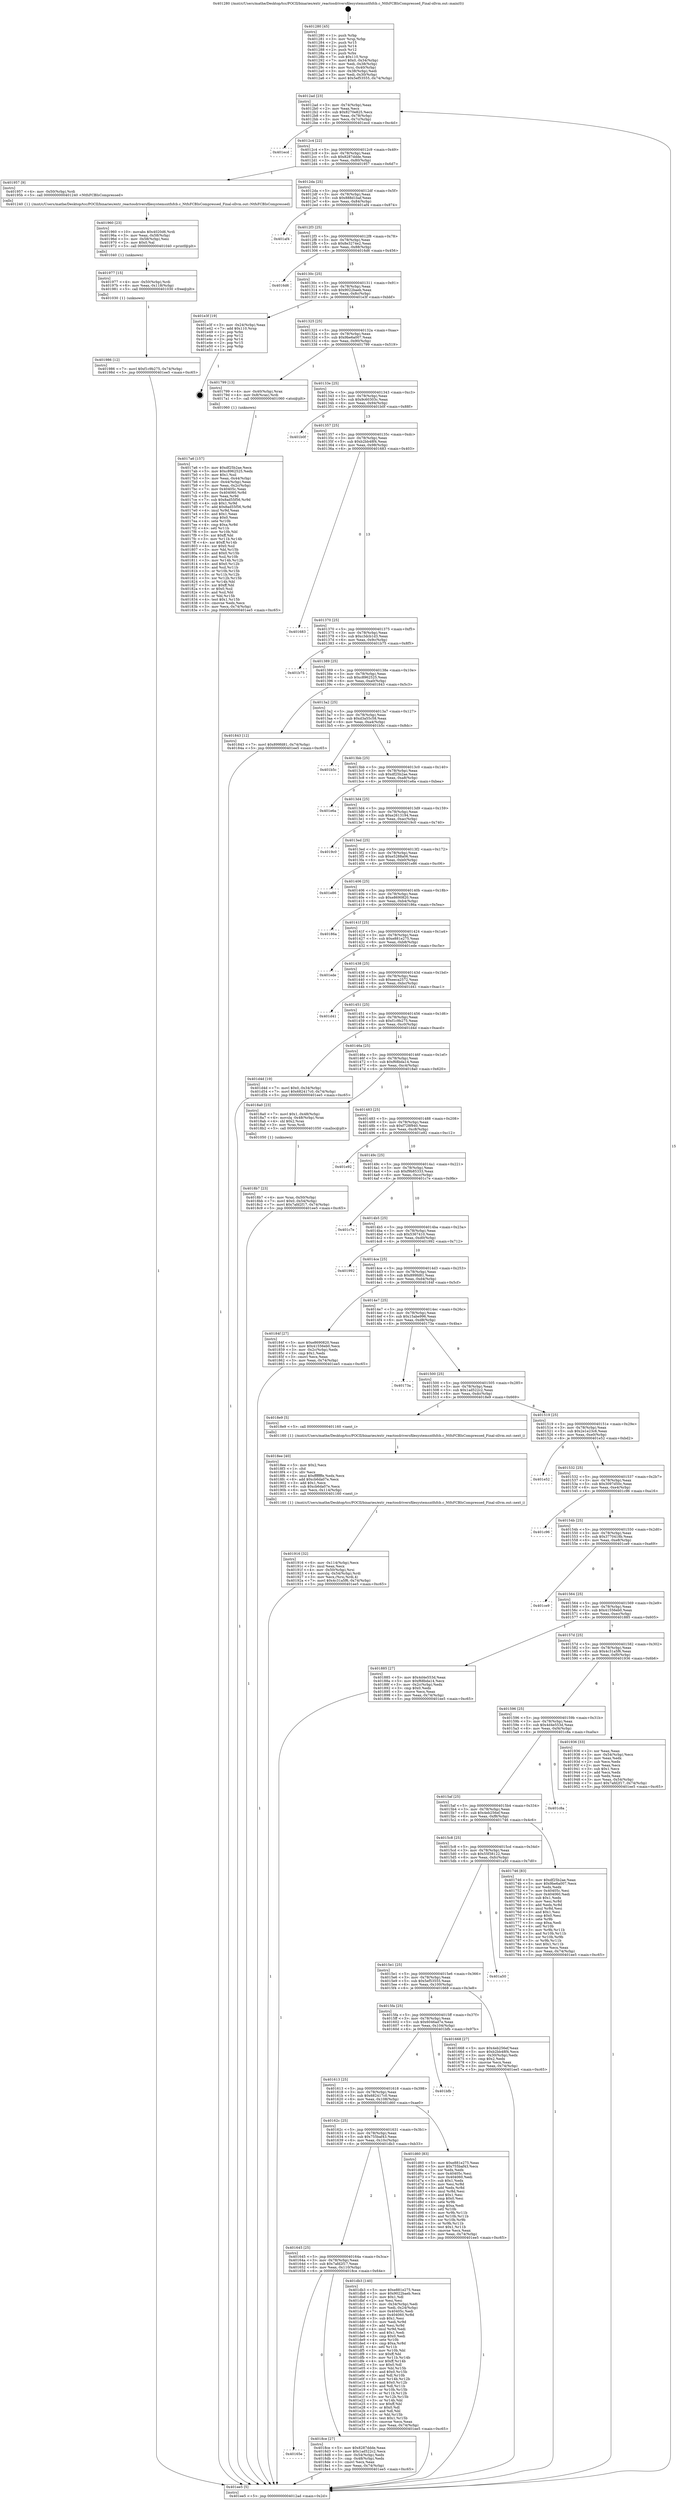 digraph "0x401280" {
  label = "0x401280 (/mnt/c/Users/mathe/Desktop/tcc/POCII/binaries/extr_reactosdriversfilesystemsntfsfcb.c_NtfsFCBIsCompressed_Final-ollvm.out::main(0))"
  labelloc = "t"
  node[shape=record]

  Entry [label="",width=0.3,height=0.3,shape=circle,fillcolor=black,style=filled]
  "0x4012ad" [label="{
     0x4012ad [23]\l
     | [instrs]\l
     &nbsp;&nbsp;0x4012ad \<+3\>: mov -0x74(%rbp),%eax\l
     &nbsp;&nbsp;0x4012b0 \<+2\>: mov %eax,%ecx\l
     &nbsp;&nbsp;0x4012b2 \<+6\>: sub $0x8270e825,%ecx\l
     &nbsp;&nbsp;0x4012b8 \<+3\>: mov %eax,-0x78(%rbp)\l
     &nbsp;&nbsp;0x4012bb \<+3\>: mov %ecx,-0x7c(%rbp)\l
     &nbsp;&nbsp;0x4012be \<+6\>: je 0000000000401ecd \<main+0xc4d\>\l
  }"]
  "0x401ecd" [label="{
     0x401ecd\l
  }", style=dashed]
  "0x4012c4" [label="{
     0x4012c4 [22]\l
     | [instrs]\l
     &nbsp;&nbsp;0x4012c4 \<+5\>: jmp 00000000004012c9 \<main+0x49\>\l
     &nbsp;&nbsp;0x4012c9 \<+3\>: mov -0x78(%rbp),%eax\l
     &nbsp;&nbsp;0x4012cc \<+5\>: sub $0x8287ddde,%eax\l
     &nbsp;&nbsp;0x4012d1 \<+3\>: mov %eax,-0x80(%rbp)\l
     &nbsp;&nbsp;0x4012d4 \<+6\>: je 0000000000401957 \<main+0x6d7\>\l
  }"]
  Exit [label="",width=0.3,height=0.3,shape=circle,fillcolor=black,style=filled,peripheries=2]
  "0x401957" [label="{
     0x401957 [9]\l
     | [instrs]\l
     &nbsp;&nbsp;0x401957 \<+4\>: mov -0x50(%rbp),%rdi\l
     &nbsp;&nbsp;0x40195b \<+5\>: call 0000000000401240 \<NtfsFCBIsCompressed\>\l
     | [calls]\l
     &nbsp;&nbsp;0x401240 \{1\} (/mnt/c/Users/mathe/Desktop/tcc/POCII/binaries/extr_reactosdriversfilesystemsntfsfcb.c_NtfsFCBIsCompressed_Final-ollvm.out::NtfsFCBIsCompressed)\l
  }"]
  "0x4012da" [label="{
     0x4012da [25]\l
     | [instrs]\l
     &nbsp;&nbsp;0x4012da \<+5\>: jmp 00000000004012df \<main+0x5f\>\l
     &nbsp;&nbsp;0x4012df \<+3\>: mov -0x78(%rbp),%eax\l
     &nbsp;&nbsp;0x4012e2 \<+5\>: sub $0x888d1baf,%eax\l
     &nbsp;&nbsp;0x4012e7 \<+6\>: mov %eax,-0x84(%rbp)\l
     &nbsp;&nbsp;0x4012ed \<+6\>: je 0000000000401af4 \<main+0x874\>\l
  }"]
  "0x401986" [label="{
     0x401986 [12]\l
     | [instrs]\l
     &nbsp;&nbsp;0x401986 \<+7\>: movl $0xf1c9b275,-0x74(%rbp)\l
     &nbsp;&nbsp;0x40198d \<+5\>: jmp 0000000000401ee5 \<main+0xc65\>\l
  }"]
  "0x401af4" [label="{
     0x401af4\l
  }", style=dashed]
  "0x4012f3" [label="{
     0x4012f3 [25]\l
     | [instrs]\l
     &nbsp;&nbsp;0x4012f3 \<+5\>: jmp 00000000004012f8 \<main+0x78\>\l
     &nbsp;&nbsp;0x4012f8 \<+3\>: mov -0x78(%rbp),%eax\l
     &nbsp;&nbsp;0x4012fb \<+5\>: sub $0x8e3274e2,%eax\l
     &nbsp;&nbsp;0x401300 \<+6\>: mov %eax,-0x88(%rbp)\l
     &nbsp;&nbsp;0x401306 \<+6\>: je 00000000004016d6 \<main+0x456\>\l
  }"]
  "0x401977" [label="{
     0x401977 [15]\l
     | [instrs]\l
     &nbsp;&nbsp;0x401977 \<+4\>: mov -0x50(%rbp),%rdi\l
     &nbsp;&nbsp;0x40197b \<+6\>: mov %eax,-0x118(%rbp)\l
     &nbsp;&nbsp;0x401981 \<+5\>: call 0000000000401030 \<free@plt\>\l
     | [calls]\l
     &nbsp;&nbsp;0x401030 \{1\} (unknown)\l
  }"]
  "0x4016d6" [label="{
     0x4016d6\l
  }", style=dashed]
  "0x40130c" [label="{
     0x40130c [25]\l
     | [instrs]\l
     &nbsp;&nbsp;0x40130c \<+5\>: jmp 0000000000401311 \<main+0x91\>\l
     &nbsp;&nbsp;0x401311 \<+3\>: mov -0x78(%rbp),%eax\l
     &nbsp;&nbsp;0x401314 \<+5\>: sub $0x9022baeb,%eax\l
     &nbsp;&nbsp;0x401319 \<+6\>: mov %eax,-0x8c(%rbp)\l
     &nbsp;&nbsp;0x40131f \<+6\>: je 0000000000401e3f \<main+0xbbf\>\l
  }"]
  "0x401960" [label="{
     0x401960 [23]\l
     | [instrs]\l
     &nbsp;&nbsp;0x401960 \<+10\>: movabs $0x4020d6,%rdi\l
     &nbsp;&nbsp;0x40196a \<+3\>: mov %eax,-0x58(%rbp)\l
     &nbsp;&nbsp;0x40196d \<+3\>: mov -0x58(%rbp),%esi\l
     &nbsp;&nbsp;0x401970 \<+2\>: mov $0x0,%al\l
     &nbsp;&nbsp;0x401972 \<+5\>: call 0000000000401040 \<printf@plt\>\l
     | [calls]\l
     &nbsp;&nbsp;0x401040 \{1\} (unknown)\l
  }"]
  "0x401e3f" [label="{
     0x401e3f [19]\l
     | [instrs]\l
     &nbsp;&nbsp;0x401e3f \<+3\>: mov -0x24(%rbp),%eax\l
     &nbsp;&nbsp;0x401e42 \<+7\>: add $0x110,%rsp\l
     &nbsp;&nbsp;0x401e49 \<+1\>: pop %rbx\l
     &nbsp;&nbsp;0x401e4a \<+2\>: pop %r12\l
     &nbsp;&nbsp;0x401e4c \<+2\>: pop %r14\l
     &nbsp;&nbsp;0x401e4e \<+2\>: pop %r15\l
     &nbsp;&nbsp;0x401e50 \<+1\>: pop %rbp\l
     &nbsp;&nbsp;0x401e51 \<+1\>: ret\l
  }"]
  "0x401325" [label="{
     0x401325 [25]\l
     | [instrs]\l
     &nbsp;&nbsp;0x401325 \<+5\>: jmp 000000000040132a \<main+0xaa\>\l
     &nbsp;&nbsp;0x40132a \<+3\>: mov -0x78(%rbp),%eax\l
     &nbsp;&nbsp;0x40132d \<+5\>: sub $0x9be6a007,%eax\l
     &nbsp;&nbsp;0x401332 \<+6\>: mov %eax,-0x90(%rbp)\l
     &nbsp;&nbsp;0x401338 \<+6\>: je 0000000000401799 \<main+0x519\>\l
  }"]
  "0x401916" [label="{
     0x401916 [32]\l
     | [instrs]\l
     &nbsp;&nbsp;0x401916 \<+6\>: mov -0x114(%rbp),%ecx\l
     &nbsp;&nbsp;0x40191c \<+3\>: imul %eax,%ecx\l
     &nbsp;&nbsp;0x40191f \<+4\>: mov -0x50(%rbp),%rsi\l
     &nbsp;&nbsp;0x401923 \<+4\>: movslq -0x54(%rbp),%rdi\l
     &nbsp;&nbsp;0x401927 \<+3\>: mov %ecx,(%rsi,%rdi,4)\l
     &nbsp;&nbsp;0x40192a \<+7\>: movl $0x4c31a5f6,-0x74(%rbp)\l
     &nbsp;&nbsp;0x401931 \<+5\>: jmp 0000000000401ee5 \<main+0xc65\>\l
  }"]
  "0x401799" [label="{
     0x401799 [13]\l
     | [instrs]\l
     &nbsp;&nbsp;0x401799 \<+4\>: mov -0x40(%rbp),%rax\l
     &nbsp;&nbsp;0x40179d \<+4\>: mov 0x8(%rax),%rdi\l
     &nbsp;&nbsp;0x4017a1 \<+5\>: call 0000000000401060 \<atoi@plt\>\l
     | [calls]\l
     &nbsp;&nbsp;0x401060 \{1\} (unknown)\l
  }"]
  "0x40133e" [label="{
     0x40133e [25]\l
     | [instrs]\l
     &nbsp;&nbsp;0x40133e \<+5\>: jmp 0000000000401343 \<main+0xc3\>\l
     &nbsp;&nbsp;0x401343 \<+3\>: mov -0x78(%rbp),%eax\l
     &nbsp;&nbsp;0x401346 \<+5\>: sub $0x9c60303c,%eax\l
     &nbsp;&nbsp;0x40134b \<+6\>: mov %eax,-0x94(%rbp)\l
     &nbsp;&nbsp;0x401351 \<+6\>: je 0000000000401b0f \<main+0x88f\>\l
  }"]
  "0x4018ee" [label="{
     0x4018ee [40]\l
     | [instrs]\l
     &nbsp;&nbsp;0x4018ee \<+5\>: mov $0x2,%ecx\l
     &nbsp;&nbsp;0x4018f3 \<+1\>: cltd\l
     &nbsp;&nbsp;0x4018f4 \<+2\>: idiv %ecx\l
     &nbsp;&nbsp;0x4018f6 \<+6\>: imul $0xfffffffe,%edx,%ecx\l
     &nbsp;&nbsp;0x4018fc \<+6\>: add $0xcb6da07e,%ecx\l
     &nbsp;&nbsp;0x401902 \<+3\>: add $0x1,%ecx\l
     &nbsp;&nbsp;0x401905 \<+6\>: sub $0xcb6da07e,%ecx\l
     &nbsp;&nbsp;0x40190b \<+6\>: mov %ecx,-0x114(%rbp)\l
     &nbsp;&nbsp;0x401911 \<+5\>: call 0000000000401160 \<next_i\>\l
     | [calls]\l
     &nbsp;&nbsp;0x401160 \{1\} (/mnt/c/Users/mathe/Desktop/tcc/POCII/binaries/extr_reactosdriversfilesystemsntfsfcb.c_NtfsFCBIsCompressed_Final-ollvm.out::next_i)\l
  }"]
  "0x401b0f" [label="{
     0x401b0f\l
  }", style=dashed]
  "0x401357" [label="{
     0x401357 [25]\l
     | [instrs]\l
     &nbsp;&nbsp;0x401357 \<+5\>: jmp 000000000040135c \<main+0xdc\>\l
     &nbsp;&nbsp;0x40135c \<+3\>: mov -0x78(%rbp),%eax\l
     &nbsp;&nbsp;0x40135f \<+5\>: sub $0xb2bb48f4,%eax\l
     &nbsp;&nbsp;0x401364 \<+6\>: mov %eax,-0x98(%rbp)\l
     &nbsp;&nbsp;0x40136a \<+6\>: je 0000000000401683 \<main+0x403\>\l
  }"]
  "0x40165e" [label="{
     0x40165e\l
  }", style=dashed]
  "0x401683" [label="{
     0x401683\l
  }", style=dashed]
  "0x401370" [label="{
     0x401370 [25]\l
     | [instrs]\l
     &nbsp;&nbsp;0x401370 \<+5\>: jmp 0000000000401375 \<main+0xf5\>\l
     &nbsp;&nbsp;0x401375 \<+3\>: mov -0x78(%rbp),%eax\l
     &nbsp;&nbsp;0x401378 \<+5\>: sub $0xc3dcb1d3,%eax\l
     &nbsp;&nbsp;0x40137d \<+6\>: mov %eax,-0x9c(%rbp)\l
     &nbsp;&nbsp;0x401383 \<+6\>: je 0000000000401b75 \<main+0x8f5\>\l
  }"]
  "0x4018ce" [label="{
     0x4018ce [27]\l
     | [instrs]\l
     &nbsp;&nbsp;0x4018ce \<+5\>: mov $0x8287ddde,%eax\l
     &nbsp;&nbsp;0x4018d3 \<+5\>: mov $0x1ad522c2,%ecx\l
     &nbsp;&nbsp;0x4018d8 \<+3\>: mov -0x54(%rbp),%edx\l
     &nbsp;&nbsp;0x4018db \<+3\>: cmp -0x48(%rbp),%edx\l
     &nbsp;&nbsp;0x4018de \<+3\>: cmovl %ecx,%eax\l
     &nbsp;&nbsp;0x4018e1 \<+3\>: mov %eax,-0x74(%rbp)\l
     &nbsp;&nbsp;0x4018e4 \<+5\>: jmp 0000000000401ee5 \<main+0xc65\>\l
  }"]
  "0x401b75" [label="{
     0x401b75\l
  }", style=dashed]
  "0x401389" [label="{
     0x401389 [25]\l
     | [instrs]\l
     &nbsp;&nbsp;0x401389 \<+5\>: jmp 000000000040138e \<main+0x10e\>\l
     &nbsp;&nbsp;0x40138e \<+3\>: mov -0x78(%rbp),%eax\l
     &nbsp;&nbsp;0x401391 \<+5\>: sub $0xc8962525,%eax\l
     &nbsp;&nbsp;0x401396 \<+6\>: mov %eax,-0xa0(%rbp)\l
     &nbsp;&nbsp;0x40139c \<+6\>: je 0000000000401843 \<main+0x5c3\>\l
  }"]
  "0x401645" [label="{
     0x401645 [25]\l
     | [instrs]\l
     &nbsp;&nbsp;0x401645 \<+5\>: jmp 000000000040164a \<main+0x3ca\>\l
     &nbsp;&nbsp;0x40164a \<+3\>: mov -0x78(%rbp),%eax\l
     &nbsp;&nbsp;0x40164d \<+5\>: sub $0x7afd2f17,%eax\l
     &nbsp;&nbsp;0x401652 \<+6\>: mov %eax,-0x110(%rbp)\l
     &nbsp;&nbsp;0x401658 \<+6\>: je 00000000004018ce \<main+0x64e\>\l
  }"]
  "0x401843" [label="{
     0x401843 [12]\l
     | [instrs]\l
     &nbsp;&nbsp;0x401843 \<+7\>: movl $0x899fd81,-0x74(%rbp)\l
     &nbsp;&nbsp;0x40184a \<+5\>: jmp 0000000000401ee5 \<main+0xc65\>\l
  }"]
  "0x4013a2" [label="{
     0x4013a2 [25]\l
     | [instrs]\l
     &nbsp;&nbsp;0x4013a2 \<+5\>: jmp 00000000004013a7 \<main+0x127\>\l
     &nbsp;&nbsp;0x4013a7 \<+3\>: mov -0x78(%rbp),%eax\l
     &nbsp;&nbsp;0x4013aa \<+5\>: sub $0xd3a55c58,%eax\l
     &nbsp;&nbsp;0x4013af \<+6\>: mov %eax,-0xa4(%rbp)\l
     &nbsp;&nbsp;0x4013b5 \<+6\>: je 0000000000401b5c \<main+0x8dc\>\l
  }"]
  "0x401db3" [label="{
     0x401db3 [140]\l
     | [instrs]\l
     &nbsp;&nbsp;0x401db3 \<+5\>: mov $0xe881e275,%eax\l
     &nbsp;&nbsp;0x401db8 \<+5\>: mov $0x9022baeb,%ecx\l
     &nbsp;&nbsp;0x401dbd \<+2\>: mov $0x1,%dl\l
     &nbsp;&nbsp;0x401dbf \<+2\>: xor %esi,%esi\l
     &nbsp;&nbsp;0x401dc1 \<+3\>: mov -0x34(%rbp),%edi\l
     &nbsp;&nbsp;0x401dc4 \<+3\>: mov %edi,-0x24(%rbp)\l
     &nbsp;&nbsp;0x401dc7 \<+7\>: mov 0x40405c,%edi\l
     &nbsp;&nbsp;0x401dce \<+8\>: mov 0x404060,%r8d\l
     &nbsp;&nbsp;0x401dd6 \<+3\>: sub $0x1,%esi\l
     &nbsp;&nbsp;0x401dd9 \<+3\>: mov %edi,%r9d\l
     &nbsp;&nbsp;0x401ddc \<+3\>: add %esi,%r9d\l
     &nbsp;&nbsp;0x401ddf \<+4\>: imul %r9d,%edi\l
     &nbsp;&nbsp;0x401de3 \<+3\>: and $0x1,%edi\l
     &nbsp;&nbsp;0x401de6 \<+3\>: cmp $0x0,%edi\l
     &nbsp;&nbsp;0x401de9 \<+4\>: sete %r10b\l
     &nbsp;&nbsp;0x401ded \<+4\>: cmp $0xa,%r8d\l
     &nbsp;&nbsp;0x401df1 \<+4\>: setl %r11b\l
     &nbsp;&nbsp;0x401df5 \<+3\>: mov %r10b,%bl\l
     &nbsp;&nbsp;0x401df8 \<+3\>: xor $0xff,%bl\l
     &nbsp;&nbsp;0x401dfb \<+3\>: mov %r11b,%r14b\l
     &nbsp;&nbsp;0x401dfe \<+4\>: xor $0xff,%r14b\l
     &nbsp;&nbsp;0x401e02 \<+3\>: xor $0x0,%dl\l
     &nbsp;&nbsp;0x401e05 \<+3\>: mov %bl,%r15b\l
     &nbsp;&nbsp;0x401e08 \<+4\>: and $0x0,%r15b\l
     &nbsp;&nbsp;0x401e0c \<+3\>: and %dl,%r10b\l
     &nbsp;&nbsp;0x401e0f \<+3\>: mov %r14b,%r12b\l
     &nbsp;&nbsp;0x401e12 \<+4\>: and $0x0,%r12b\l
     &nbsp;&nbsp;0x401e16 \<+3\>: and %dl,%r11b\l
     &nbsp;&nbsp;0x401e19 \<+3\>: or %r10b,%r15b\l
     &nbsp;&nbsp;0x401e1c \<+3\>: or %r11b,%r12b\l
     &nbsp;&nbsp;0x401e1f \<+3\>: xor %r12b,%r15b\l
     &nbsp;&nbsp;0x401e22 \<+3\>: or %r14b,%bl\l
     &nbsp;&nbsp;0x401e25 \<+3\>: xor $0xff,%bl\l
     &nbsp;&nbsp;0x401e28 \<+3\>: or $0x0,%dl\l
     &nbsp;&nbsp;0x401e2b \<+2\>: and %dl,%bl\l
     &nbsp;&nbsp;0x401e2d \<+3\>: or %bl,%r15b\l
     &nbsp;&nbsp;0x401e30 \<+4\>: test $0x1,%r15b\l
     &nbsp;&nbsp;0x401e34 \<+3\>: cmovne %ecx,%eax\l
     &nbsp;&nbsp;0x401e37 \<+3\>: mov %eax,-0x74(%rbp)\l
     &nbsp;&nbsp;0x401e3a \<+5\>: jmp 0000000000401ee5 \<main+0xc65\>\l
  }"]
  "0x401b5c" [label="{
     0x401b5c\l
  }", style=dashed]
  "0x4013bb" [label="{
     0x4013bb [25]\l
     | [instrs]\l
     &nbsp;&nbsp;0x4013bb \<+5\>: jmp 00000000004013c0 \<main+0x140\>\l
     &nbsp;&nbsp;0x4013c0 \<+3\>: mov -0x78(%rbp),%eax\l
     &nbsp;&nbsp;0x4013c3 \<+5\>: sub $0xdf25b2ae,%eax\l
     &nbsp;&nbsp;0x4013c8 \<+6\>: mov %eax,-0xa8(%rbp)\l
     &nbsp;&nbsp;0x4013ce \<+6\>: je 0000000000401e6a \<main+0xbea\>\l
  }"]
  "0x40162c" [label="{
     0x40162c [25]\l
     | [instrs]\l
     &nbsp;&nbsp;0x40162c \<+5\>: jmp 0000000000401631 \<main+0x3b1\>\l
     &nbsp;&nbsp;0x401631 \<+3\>: mov -0x78(%rbp),%eax\l
     &nbsp;&nbsp;0x401634 \<+5\>: sub $0x755baf43,%eax\l
     &nbsp;&nbsp;0x401639 \<+6\>: mov %eax,-0x10c(%rbp)\l
     &nbsp;&nbsp;0x40163f \<+6\>: je 0000000000401db3 \<main+0xb33\>\l
  }"]
  "0x401e6a" [label="{
     0x401e6a\l
  }", style=dashed]
  "0x4013d4" [label="{
     0x4013d4 [25]\l
     | [instrs]\l
     &nbsp;&nbsp;0x4013d4 \<+5\>: jmp 00000000004013d9 \<main+0x159\>\l
     &nbsp;&nbsp;0x4013d9 \<+3\>: mov -0x78(%rbp),%eax\l
     &nbsp;&nbsp;0x4013dc \<+5\>: sub $0xe2613194,%eax\l
     &nbsp;&nbsp;0x4013e1 \<+6\>: mov %eax,-0xac(%rbp)\l
     &nbsp;&nbsp;0x4013e7 \<+6\>: je 00000000004019c0 \<main+0x740\>\l
  }"]
  "0x401d60" [label="{
     0x401d60 [83]\l
     | [instrs]\l
     &nbsp;&nbsp;0x401d60 \<+5\>: mov $0xe881e275,%eax\l
     &nbsp;&nbsp;0x401d65 \<+5\>: mov $0x755baf43,%ecx\l
     &nbsp;&nbsp;0x401d6a \<+2\>: xor %edx,%edx\l
     &nbsp;&nbsp;0x401d6c \<+7\>: mov 0x40405c,%esi\l
     &nbsp;&nbsp;0x401d73 \<+7\>: mov 0x404060,%edi\l
     &nbsp;&nbsp;0x401d7a \<+3\>: sub $0x1,%edx\l
     &nbsp;&nbsp;0x401d7d \<+3\>: mov %esi,%r8d\l
     &nbsp;&nbsp;0x401d80 \<+3\>: add %edx,%r8d\l
     &nbsp;&nbsp;0x401d83 \<+4\>: imul %r8d,%esi\l
     &nbsp;&nbsp;0x401d87 \<+3\>: and $0x1,%esi\l
     &nbsp;&nbsp;0x401d8a \<+3\>: cmp $0x0,%esi\l
     &nbsp;&nbsp;0x401d8d \<+4\>: sete %r9b\l
     &nbsp;&nbsp;0x401d91 \<+3\>: cmp $0xa,%edi\l
     &nbsp;&nbsp;0x401d94 \<+4\>: setl %r10b\l
     &nbsp;&nbsp;0x401d98 \<+3\>: mov %r9b,%r11b\l
     &nbsp;&nbsp;0x401d9b \<+3\>: and %r10b,%r11b\l
     &nbsp;&nbsp;0x401d9e \<+3\>: xor %r10b,%r9b\l
     &nbsp;&nbsp;0x401da1 \<+3\>: or %r9b,%r11b\l
     &nbsp;&nbsp;0x401da4 \<+4\>: test $0x1,%r11b\l
     &nbsp;&nbsp;0x401da8 \<+3\>: cmovne %ecx,%eax\l
     &nbsp;&nbsp;0x401dab \<+3\>: mov %eax,-0x74(%rbp)\l
     &nbsp;&nbsp;0x401dae \<+5\>: jmp 0000000000401ee5 \<main+0xc65\>\l
  }"]
  "0x4019c0" [label="{
     0x4019c0\l
  }", style=dashed]
  "0x4013ed" [label="{
     0x4013ed [25]\l
     | [instrs]\l
     &nbsp;&nbsp;0x4013ed \<+5\>: jmp 00000000004013f2 \<main+0x172\>\l
     &nbsp;&nbsp;0x4013f2 \<+3\>: mov -0x78(%rbp),%eax\l
     &nbsp;&nbsp;0x4013f5 \<+5\>: sub $0xe5288a06,%eax\l
     &nbsp;&nbsp;0x4013fa \<+6\>: mov %eax,-0xb0(%rbp)\l
     &nbsp;&nbsp;0x401400 \<+6\>: je 0000000000401e86 \<main+0xc06\>\l
  }"]
  "0x401613" [label="{
     0x401613 [25]\l
     | [instrs]\l
     &nbsp;&nbsp;0x401613 \<+5\>: jmp 0000000000401618 \<main+0x398\>\l
     &nbsp;&nbsp;0x401618 \<+3\>: mov -0x78(%rbp),%eax\l
     &nbsp;&nbsp;0x40161b \<+5\>: sub $0x682417c0,%eax\l
     &nbsp;&nbsp;0x401620 \<+6\>: mov %eax,-0x108(%rbp)\l
     &nbsp;&nbsp;0x401626 \<+6\>: je 0000000000401d60 \<main+0xae0\>\l
  }"]
  "0x401e86" [label="{
     0x401e86\l
  }", style=dashed]
  "0x401406" [label="{
     0x401406 [25]\l
     | [instrs]\l
     &nbsp;&nbsp;0x401406 \<+5\>: jmp 000000000040140b \<main+0x18b\>\l
     &nbsp;&nbsp;0x40140b \<+3\>: mov -0x78(%rbp),%eax\l
     &nbsp;&nbsp;0x40140e \<+5\>: sub $0xe8690820,%eax\l
     &nbsp;&nbsp;0x401413 \<+6\>: mov %eax,-0xb4(%rbp)\l
     &nbsp;&nbsp;0x401419 \<+6\>: je 000000000040186a \<main+0x5ea\>\l
  }"]
  "0x401bfb" [label="{
     0x401bfb\l
  }", style=dashed]
  "0x40186a" [label="{
     0x40186a\l
  }", style=dashed]
  "0x40141f" [label="{
     0x40141f [25]\l
     | [instrs]\l
     &nbsp;&nbsp;0x40141f \<+5\>: jmp 0000000000401424 \<main+0x1a4\>\l
     &nbsp;&nbsp;0x401424 \<+3\>: mov -0x78(%rbp),%eax\l
     &nbsp;&nbsp;0x401427 \<+5\>: sub $0xe881e275,%eax\l
     &nbsp;&nbsp;0x40142c \<+6\>: mov %eax,-0xb8(%rbp)\l
     &nbsp;&nbsp;0x401432 \<+6\>: je 0000000000401ede \<main+0xc5e\>\l
  }"]
  "0x4018b7" [label="{
     0x4018b7 [23]\l
     | [instrs]\l
     &nbsp;&nbsp;0x4018b7 \<+4\>: mov %rax,-0x50(%rbp)\l
     &nbsp;&nbsp;0x4018bb \<+7\>: movl $0x0,-0x54(%rbp)\l
     &nbsp;&nbsp;0x4018c2 \<+7\>: movl $0x7afd2f17,-0x74(%rbp)\l
     &nbsp;&nbsp;0x4018c9 \<+5\>: jmp 0000000000401ee5 \<main+0xc65\>\l
  }"]
  "0x401ede" [label="{
     0x401ede\l
  }", style=dashed]
  "0x401438" [label="{
     0x401438 [25]\l
     | [instrs]\l
     &nbsp;&nbsp;0x401438 \<+5\>: jmp 000000000040143d \<main+0x1bd\>\l
     &nbsp;&nbsp;0x40143d \<+3\>: mov -0x78(%rbp),%eax\l
     &nbsp;&nbsp;0x401440 \<+5\>: sub $0xeeca2572,%eax\l
     &nbsp;&nbsp;0x401445 \<+6\>: mov %eax,-0xbc(%rbp)\l
     &nbsp;&nbsp;0x40144b \<+6\>: je 0000000000401d41 \<main+0xac1\>\l
  }"]
  "0x4017a6" [label="{
     0x4017a6 [157]\l
     | [instrs]\l
     &nbsp;&nbsp;0x4017a6 \<+5\>: mov $0xdf25b2ae,%ecx\l
     &nbsp;&nbsp;0x4017ab \<+5\>: mov $0xc8962525,%edx\l
     &nbsp;&nbsp;0x4017b0 \<+3\>: mov $0x1,%sil\l
     &nbsp;&nbsp;0x4017b3 \<+3\>: mov %eax,-0x44(%rbp)\l
     &nbsp;&nbsp;0x4017b6 \<+3\>: mov -0x44(%rbp),%eax\l
     &nbsp;&nbsp;0x4017b9 \<+3\>: mov %eax,-0x2c(%rbp)\l
     &nbsp;&nbsp;0x4017bc \<+7\>: mov 0x40405c,%eax\l
     &nbsp;&nbsp;0x4017c3 \<+8\>: mov 0x404060,%r8d\l
     &nbsp;&nbsp;0x4017cb \<+3\>: mov %eax,%r9d\l
     &nbsp;&nbsp;0x4017ce \<+7\>: sub $0x8ad55f56,%r9d\l
     &nbsp;&nbsp;0x4017d5 \<+4\>: sub $0x1,%r9d\l
     &nbsp;&nbsp;0x4017d9 \<+7\>: add $0x8ad55f56,%r9d\l
     &nbsp;&nbsp;0x4017e0 \<+4\>: imul %r9d,%eax\l
     &nbsp;&nbsp;0x4017e4 \<+3\>: and $0x1,%eax\l
     &nbsp;&nbsp;0x4017e7 \<+3\>: cmp $0x0,%eax\l
     &nbsp;&nbsp;0x4017ea \<+4\>: sete %r10b\l
     &nbsp;&nbsp;0x4017ee \<+4\>: cmp $0xa,%r8d\l
     &nbsp;&nbsp;0x4017f2 \<+4\>: setl %r11b\l
     &nbsp;&nbsp;0x4017f6 \<+3\>: mov %r10b,%bl\l
     &nbsp;&nbsp;0x4017f9 \<+3\>: xor $0xff,%bl\l
     &nbsp;&nbsp;0x4017fc \<+3\>: mov %r11b,%r14b\l
     &nbsp;&nbsp;0x4017ff \<+4\>: xor $0xff,%r14b\l
     &nbsp;&nbsp;0x401803 \<+4\>: xor $0x0,%sil\l
     &nbsp;&nbsp;0x401807 \<+3\>: mov %bl,%r15b\l
     &nbsp;&nbsp;0x40180a \<+4\>: and $0x0,%r15b\l
     &nbsp;&nbsp;0x40180e \<+3\>: and %sil,%r10b\l
     &nbsp;&nbsp;0x401811 \<+3\>: mov %r14b,%r12b\l
     &nbsp;&nbsp;0x401814 \<+4\>: and $0x0,%r12b\l
     &nbsp;&nbsp;0x401818 \<+3\>: and %sil,%r11b\l
     &nbsp;&nbsp;0x40181b \<+3\>: or %r10b,%r15b\l
     &nbsp;&nbsp;0x40181e \<+3\>: or %r11b,%r12b\l
     &nbsp;&nbsp;0x401821 \<+3\>: xor %r12b,%r15b\l
     &nbsp;&nbsp;0x401824 \<+3\>: or %r14b,%bl\l
     &nbsp;&nbsp;0x401827 \<+3\>: xor $0xff,%bl\l
     &nbsp;&nbsp;0x40182a \<+4\>: or $0x0,%sil\l
     &nbsp;&nbsp;0x40182e \<+3\>: and %sil,%bl\l
     &nbsp;&nbsp;0x401831 \<+3\>: or %bl,%r15b\l
     &nbsp;&nbsp;0x401834 \<+4\>: test $0x1,%r15b\l
     &nbsp;&nbsp;0x401838 \<+3\>: cmovne %edx,%ecx\l
     &nbsp;&nbsp;0x40183b \<+3\>: mov %ecx,-0x74(%rbp)\l
     &nbsp;&nbsp;0x40183e \<+5\>: jmp 0000000000401ee5 \<main+0xc65\>\l
  }"]
  "0x401d41" [label="{
     0x401d41\l
  }", style=dashed]
  "0x401451" [label="{
     0x401451 [25]\l
     | [instrs]\l
     &nbsp;&nbsp;0x401451 \<+5\>: jmp 0000000000401456 \<main+0x1d6\>\l
     &nbsp;&nbsp;0x401456 \<+3\>: mov -0x78(%rbp),%eax\l
     &nbsp;&nbsp;0x401459 \<+5\>: sub $0xf1c9b275,%eax\l
     &nbsp;&nbsp;0x40145e \<+6\>: mov %eax,-0xc0(%rbp)\l
     &nbsp;&nbsp;0x401464 \<+6\>: je 0000000000401d4d \<main+0xacd\>\l
  }"]
  "0x401280" [label="{
     0x401280 [45]\l
     | [instrs]\l
     &nbsp;&nbsp;0x401280 \<+1\>: push %rbp\l
     &nbsp;&nbsp;0x401281 \<+3\>: mov %rsp,%rbp\l
     &nbsp;&nbsp;0x401284 \<+2\>: push %r15\l
     &nbsp;&nbsp;0x401286 \<+2\>: push %r14\l
     &nbsp;&nbsp;0x401288 \<+2\>: push %r12\l
     &nbsp;&nbsp;0x40128a \<+1\>: push %rbx\l
     &nbsp;&nbsp;0x40128b \<+7\>: sub $0x110,%rsp\l
     &nbsp;&nbsp;0x401292 \<+7\>: movl $0x0,-0x34(%rbp)\l
     &nbsp;&nbsp;0x401299 \<+3\>: mov %edi,-0x38(%rbp)\l
     &nbsp;&nbsp;0x40129c \<+4\>: mov %rsi,-0x40(%rbp)\l
     &nbsp;&nbsp;0x4012a0 \<+3\>: mov -0x38(%rbp),%edi\l
     &nbsp;&nbsp;0x4012a3 \<+3\>: mov %edi,-0x30(%rbp)\l
     &nbsp;&nbsp;0x4012a6 \<+7\>: movl $0x5ef53555,-0x74(%rbp)\l
  }"]
  "0x401d4d" [label="{
     0x401d4d [19]\l
     | [instrs]\l
     &nbsp;&nbsp;0x401d4d \<+7\>: movl $0x0,-0x34(%rbp)\l
     &nbsp;&nbsp;0x401d54 \<+7\>: movl $0x682417c0,-0x74(%rbp)\l
     &nbsp;&nbsp;0x401d5b \<+5\>: jmp 0000000000401ee5 \<main+0xc65\>\l
  }"]
  "0x40146a" [label="{
     0x40146a [25]\l
     | [instrs]\l
     &nbsp;&nbsp;0x40146a \<+5\>: jmp 000000000040146f \<main+0x1ef\>\l
     &nbsp;&nbsp;0x40146f \<+3\>: mov -0x78(%rbp),%eax\l
     &nbsp;&nbsp;0x401472 \<+5\>: sub $0xf68bda14,%eax\l
     &nbsp;&nbsp;0x401477 \<+6\>: mov %eax,-0xc4(%rbp)\l
     &nbsp;&nbsp;0x40147d \<+6\>: je 00000000004018a0 \<main+0x620\>\l
  }"]
  "0x401ee5" [label="{
     0x401ee5 [5]\l
     | [instrs]\l
     &nbsp;&nbsp;0x401ee5 \<+5\>: jmp 00000000004012ad \<main+0x2d\>\l
  }"]
  "0x4018a0" [label="{
     0x4018a0 [23]\l
     | [instrs]\l
     &nbsp;&nbsp;0x4018a0 \<+7\>: movl $0x1,-0x48(%rbp)\l
     &nbsp;&nbsp;0x4018a7 \<+4\>: movslq -0x48(%rbp),%rax\l
     &nbsp;&nbsp;0x4018ab \<+4\>: shl $0x2,%rax\l
     &nbsp;&nbsp;0x4018af \<+3\>: mov %rax,%rdi\l
     &nbsp;&nbsp;0x4018b2 \<+5\>: call 0000000000401050 \<malloc@plt\>\l
     | [calls]\l
     &nbsp;&nbsp;0x401050 \{1\} (unknown)\l
  }"]
  "0x401483" [label="{
     0x401483 [25]\l
     | [instrs]\l
     &nbsp;&nbsp;0x401483 \<+5\>: jmp 0000000000401488 \<main+0x208\>\l
     &nbsp;&nbsp;0x401488 \<+3\>: mov -0x78(%rbp),%eax\l
     &nbsp;&nbsp;0x40148b \<+5\>: sub $0xf728f940,%eax\l
     &nbsp;&nbsp;0x401490 \<+6\>: mov %eax,-0xc8(%rbp)\l
     &nbsp;&nbsp;0x401496 \<+6\>: je 0000000000401e92 \<main+0xc12\>\l
  }"]
  "0x4015fa" [label="{
     0x4015fa [25]\l
     | [instrs]\l
     &nbsp;&nbsp;0x4015fa \<+5\>: jmp 00000000004015ff \<main+0x37f\>\l
     &nbsp;&nbsp;0x4015ff \<+3\>: mov -0x78(%rbp),%eax\l
     &nbsp;&nbsp;0x401602 \<+5\>: sub $0x6046ad7e,%eax\l
     &nbsp;&nbsp;0x401607 \<+6\>: mov %eax,-0x104(%rbp)\l
     &nbsp;&nbsp;0x40160d \<+6\>: je 0000000000401bfb \<main+0x97b\>\l
  }"]
  "0x401e92" [label="{
     0x401e92\l
  }", style=dashed]
  "0x40149c" [label="{
     0x40149c [25]\l
     | [instrs]\l
     &nbsp;&nbsp;0x40149c \<+5\>: jmp 00000000004014a1 \<main+0x221\>\l
     &nbsp;&nbsp;0x4014a1 \<+3\>: mov -0x78(%rbp),%eax\l
     &nbsp;&nbsp;0x4014a4 \<+5\>: sub $0xf9b85333,%eax\l
     &nbsp;&nbsp;0x4014a9 \<+6\>: mov %eax,-0xcc(%rbp)\l
     &nbsp;&nbsp;0x4014af \<+6\>: je 0000000000401c7e \<main+0x9fe\>\l
  }"]
  "0x401668" [label="{
     0x401668 [27]\l
     | [instrs]\l
     &nbsp;&nbsp;0x401668 \<+5\>: mov $0x4eb256ef,%eax\l
     &nbsp;&nbsp;0x40166d \<+5\>: mov $0xb2bb48f4,%ecx\l
     &nbsp;&nbsp;0x401672 \<+3\>: mov -0x30(%rbp),%edx\l
     &nbsp;&nbsp;0x401675 \<+3\>: cmp $0x2,%edx\l
     &nbsp;&nbsp;0x401678 \<+3\>: cmovne %ecx,%eax\l
     &nbsp;&nbsp;0x40167b \<+3\>: mov %eax,-0x74(%rbp)\l
     &nbsp;&nbsp;0x40167e \<+5\>: jmp 0000000000401ee5 \<main+0xc65\>\l
  }"]
  "0x401c7e" [label="{
     0x401c7e\l
  }", style=dashed]
  "0x4014b5" [label="{
     0x4014b5 [25]\l
     | [instrs]\l
     &nbsp;&nbsp;0x4014b5 \<+5\>: jmp 00000000004014ba \<main+0x23a\>\l
     &nbsp;&nbsp;0x4014ba \<+3\>: mov -0x78(%rbp),%eax\l
     &nbsp;&nbsp;0x4014bd \<+5\>: sub $0x5367410,%eax\l
     &nbsp;&nbsp;0x4014c2 \<+6\>: mov %eax,-0xd0(%rbp)\l
     &nbsp;&nbsp;0x4014c8 \<+6\>: je 0000000000401992 \<main+0x712\>\l
  }"]
  "0x4015e1" [label="{
     0x4015e1 [25]\l
     | [instrs]\l
     &nbsp;&nbsp;0x4015e1 \<+5\>: jmp 00000000004015e6 \<main+0x366\>\l
     &nbsp;&nbsp;0x4015e6 \<+3\>: mov -0x78(%rbp),%eax\l
     &nbsp;&nbsp;0x4015e9 \<+5\>: sub $0x5ef53555,%eax\l
     &nbsp;&nbsp;0x4015ee \<+6\>: mov %eax,-0x100(%rbp)\l
     &nbsp;&nbsp;0x4015f4 \<+6\>: je 0000000000401668 \<main+0x3e8\>\l
  }"]
  "0x401992" [label="{
     0x401992\l
  }", style=dashed]
  "0x4014ce" [label="{
     0x4014ce [25]\l
     | [instrs]\l
     &nbsp;&nbsp;0x4014ce \<+5\>: jmp 00000000004014d3 \<main+0x253\>\l
     &nbsp;&nbsp;0x4014d3 \<+3\>: mov -0x78(%rbp),%eax\l
     &nbsp;&nbsp;0x4014d6 \<+5\>: sub $0x899fd81,%eax\l
     &nbsp;&nbsp;0x4014db \<+6\>: mov %eax,-0xd4(%rbp)\l
     &nbsp;&nbsp;0x4014e1 \<+6\>: je 000000000040184f \<main+0x5cf\>\l
  }"]
  "0x401a50" [label="{
     0x401a50\l
  }", style=dashed]
  "0x40184f" [label="{
     0x40184f [27]\l
     | [instrs]\l
     &nbsp;&nbsp;0x40184f \<+5\>: mov $0xe8690820,%eax\l
     &nbsp;&nbsp;0x401854 \<+5\>: mov $0x41556eb0,%ecx\l
     &nbsp;&nbsp;0x401859 \<+3\>: mov -0x2c(%rbp),%edx\l
     &nbsp;&nbsp;0x40185c \<+3\>: cmp $0x1,%edx\l
     &nbsp;&nbsp;0x40185f \<+3\>: cmovl %ecx,%eax\l
     &nbsp;&nbsp;0x401862 \<+3\>: mov %eax,-0x74(%rbp)\l
     &nbsp;&nbsp;0x401865 \<+5\>: jmp 0000000000401ee5 \<main+0xc65\>\l
  }"]
  "0x4014e7" [label="{
     0x4014e7 [25]\l
     | [instrs]\l
     &nbsp;&nbsp;0x4014e7 \<+5\>: jmp 00000000004014ec \<main+0x26c\>\l
     &nbsp;&nbsp;0x4014ec \<+3\>: mov -0x78(%rbp),%eax\l
     &nbsp;&nbsp;0x4014ef \<+5\>: sub $0x15abe996,%eax\l
     &nbsp;&nbsp;0x4014f4 \<+6\>: mov %eax,-0xd8(%rbp)\l
     &nbsp;&nbsp;0x4014fa \<+6\>: je 000000000040173a \<main+0x4ba\>\l
  }"]
  "0x4015c8" [label="{
     0x4015c8 [25]\l
     | [instrs]\l
     &nbsp;&nbsp;0x4015c8 \<+5\>: jmp 00000000004015cd \<main+0x34d\>\l
     &nbsp;&nbsp;0x4015cd \<+3\>: mov -0x78(%rbp),%eax\l
     &nbsp;&nbsp;0x4015d0 \<+5\>: sub $0x55f38122,%eax\l
     &nbsp;&nbsp;0x4015d5 \<+6\>: mov %eax,-0xfc(%rbp)\l
     &nbsp;&nbsp;0x4015db \<+6\>: je 0000000000401a50 \<main+0x7d0\>\l
  }"]
  "0x40173a" [label="{
     0x40173a\l
  }", style=dashed]
  "0x401500" [label="{
     0x401500 [25]\l
     | [instrs]\l
     &nbsp;&nbsp;0x401500 \<+5\>: jmp 0000000000401505 \<main+0x285\>\l
     &nbsp;&nbsp;0x401505 \<+3\>: mov -0x78(%rbp),%eax\l
     &nbsp;&nbsp;0x401508 \<+5\>: sub $0x1ad522c2,%eax\l
     &nbsp;&nbsp;0x40150d \<+6\>: mov %eax,-0xdc(%rbp)\l
     &nbsp;&nbsp;0x401513 \<+6\>: je 00000000004018e9 \<main+0x669\>\l
  }"]
  "0x401746" [label="{
     0x401746 [83]\l
     | [instrs]\l
     &nbsp;&nbsp;0x401746 \<+5\>: mov $0xdf25b2ae,%eax\l
     &nbsp;&nbsp;0x40174b \<+5\>: mov $0x9be6a007,%ecx\l
     &nbsp;&nbsp;0x401750 \<+2\>: xor %edx,%edx\l
     &nbsp;&nbsp;0x401752 \<+7\>: mov 0x40405c,%esi\l
     &nbsp;&nbsp;0x401759 \<+7\>: mov 0x404060,%edi\l
     &nbsp;&nbsp;0x401760 \<+3\>: sub $0x1,%edx\l
     &nbsp;&nbsp;0x401763 \<+3\>: mov %esi,%r8d\l
     &nbsp;&nbsp;0x401766 \<+3\>: add %edx,%r8d\l
     &nbsp;&nbsp;0x401769 \<+4\>: imul %r8d,%esi\l
     &nbsp;&nbsp;0x40176d \<+3\>: and $0x1,%esi\l
     &nbsp;&nbsp;0x401770 \<+3\>: cmp $0x0,%esi\l
     &nbsp;&nbsp;0x401773 \<+4\>: sete %r9b\l
     &nbsp;&nbsp;0x401777 \<+3\>: cmp $0xa,%edi\l
     &nbsp;&nbsp;0x40177a \<+4\>: setl %r10b\l
     &nbsp;&nbsp;0x40177e \<+3\>: mov %r9b,%r11b\l
     &nbsp;&nbsp;0x401781 \<+3\>: and %r10b,%r11b\l
     &nbsp;&nbsp;0x401784 \<+3\>: xor %r10b,%r9b\l
     &nbsp;&nbsp;0x401787 \<+3\>: or %r9b,%r11b\l
     &nbsp;&nbsp;0x40178a \<+4\>: test $0x1,%r11b\l
     &nbsp;&nbsp;0x40178e \<+3\>: cmovne %ecx,%eax\l
     &nbsp;&nbsp;0x401791 \<+3\>: mov %eax,-0x74(%rbp)\l
     &nbsp;&nbsp;0x401794 \<+5\>: jmp 0000000000401ee5 \<main+0xc65\>\l
  }"]
  "0x4018e9" [label="{
     0x4018e9 [5]\l
     | [instrs]\l
     &nbsp;&nbsp;0x4018e9 \<+5\>: call 0000000000401160 \<next_i\>\l
     | [calls]\l
     &nbsp;&nbsp;0x401160 \{1\} (/mnt/c/Users/mathe/Desktop/tcc/POCII/binaries/extr_reactosdriversfilesystemsntfsfcb.c_NtfsFCBIsCompressed_Final-ollvm.out::next_i)\l
  }"]
  "0x401519" [label="{
     0x401519 [25]\l
     | [instrs]\l
     &nbsp;&nbsp;0x401519 \<+5\>: jmp 000000000040151e \<main+0x29e\>\l
     &nbsp;&nbsp;0x40151e \<+3\>: mov -0x78(%rbp),%eax\l
     &nbsp;&nbsp;0x401521 \<+5\>: sub $0x2e1e23c6,%eax\l
     &nbsp;&nbsp;0x401526 \<+6\>: mov %eax,-0xe0(%rbp)\l
     &nbsp;&nbsp;0x40152c \<+6\>: je 0000000000401e52 \<main+0xbd2\>\l
  }"]
  "0x4015af" [label="{
     0x4015af [25]\l
     | [instrs]\l
     &nbsp;&nbsp;0x4015af \<+5\>: jmp 00000000004015b4 \<main+0x334\>\l
     &nbsp;&nbsp;0x4015b4 \<+3\>: mov -0x78(%rbp),%eax\l
     &nbsp;&nbsp;0x4015b7 \<+5\>: sub $0x4eb256ef,%eax\l
     &nbsp;&nbsp;0x4015bc \<+6\>: mov %eax,-0xf8(%rbp)\l
     &nbsp;&nbsp;0x4015c2 \<+6\>: je 0000000000401746 \<main+0x4c6\>\l
  }"]
  "0x401e52" [label="{
     0x401e52\l
  }", style=dashed]
  "0x401532" [label="{
     0x401532 [25]\l
     | [instrs]\l
     &nbsp;&nbsp;0x401532 \<+5\>: jmp 0000000000401537 \<main+0x2b7\>\l
     &nbsp;&nbsp;0x401537 \<+3\>: mov -0x78(%rbp),%eax\l
     &nbsp;&nbsp;0x40153a \<+5\>: sub $0x3097d50c,%eax\l
     &nbsp;&nbsp;0x40153f \<+6\>: mov %eax,-0xe4(%rbp)\l
     &nbsp;&nbsp;0x401545 \<+6\>: je 0000000000401c96 \<main+0xa16\>\l
  }"]
  "0x401c8a" [label="{
     0x401c8a\l
  }", style=dashed]
  "0x401c96" [label="{
     0x401c96\l
  }", style=dashed]
  "0x40154b" [label="{
     0x40154b [25]\l
     | [instrs]\l
     &nbsp;&nbsp;0x40154b \<+5\>: jmp 0000000000401550 \<main+0x2d0\>\l
     &nbsp;&nbsp;0x401550 \<+3\>: mov -0x78(%rbp),%eax\l
     &nbsp;&nbsp;0x401553 \<+5\>: sub $0x3770418b,%eax\l
     &nbsp;&nbsp;0x401558 \<+6\>: mov %eax,-0xe8(%rbp)\l
     &nbsp;&nbsp;0x40155e \<+6\>: je 0000000000401ce9 \<main+0xa69\>\l
  }"]
  "0x401596" [label="{
     0x401596 [25]\l
     | [instrs]\l
     &nbsp;&nbsp;0x401596 \<+5\>: jmp 000000000040159b \<main+0x31b\>\l
     &nbsp;&nbsp;0x40159b \<+3\>: mov -0x78(%rbp),%eax\l
     &nbsp;&nbsp;0x40159e \<+5\>: sub $0x4d4e553d,%eax\l
     &nbsp;&nbsp;0x4015a3 \<+6\>: mov %eax,-0xf4(%rbp)\l
     &nbsp;&nbsp;0x4015a9 \<+6\>: je 0000000000401c8a \<main+0xa0a\>\l
  }"]
  "0x401ce9" [label="{
     0x401ce9\l
  }", style=dashed]
  "0x401564" [label="{
     0x401564 [25]\l
     | [instrs]\l
     &nbsp;&nbsp;0x401564 \<+5\>: jmp 0000000000401569 \<main+0x2e9\>\l
     &nbsp;&nbsp;0x401569 \<+3\>: mov -0x78(%rbp),%eax\l
     &nbsp;&nbsp;0x40156c \<+5\>: sub $0x41556eb0,%eax\l
     &nbsp;&nbsp;0x401571 \<+6\>: mov %eax,-0xec(%rbp)\l
     &nbsp;&nbsp;0x401577 \<+6\>: je 0000000000401885 \<main+0x605\>\l
  }"]
  "0x401936" [label="{
     0x401936 [33]\l
     | [instrs]\l
     &nbsp;&nbsp;0x401936 \<+2\>: xor %eax,%eax\l
     &nbsp;&nbsp;0x401938 \<+3\>: mov -0x54(%rbp),%ecx\l
     &nbsp;&nbsp;0x40193b \<+2\>: mov %eax,%edx\l
     &nbsp;&nbsp;0x40193d \<+2\>: sub %ecx,%edx\l
     &nbsp;&nbsp;0x40193f \<+2\>: mov %eax,%ecx\l
     &nbsp;&nbsp;0x401941 \<+3\>: sub $0x1,%ecx\l
     &nbsp;&nbsp;0x401944 \<+2\>: add %ecx,%edx\l
     &nbsp;&nbsp;0x401946 \<+2\>: sub %edx,%eax\l
     &nbsp;&nbsp;0x401948 \<+3\>: mov %eax,-0x54(%rbp)\l
     &nbsp;&nbsp;0x40194b \<+7\>: movl $0x7afd2f17,-0x74(%rbp)\l
     &nbsp;&nbsp;0x401952 \<+5\>: jmp 0000000000401ee5 \<main+0xc65\>\l
  }"]
  "0x401885" [label="{
     0x401885 [27]\l
     | [instrs]\l
     &nbsp;&nbsp;0x401885 \<+5\>: mov $0x4d4e553d,%eax\l
     &nbsp;&nbsp;0x40188a \<+5\>: mov $0xf68bda14,%ecx\l
     &nbsp;&nbsp;0x40188f \<+3\>: mov -0x2c(%rbp),%edx\l
     &nbsp;&nbsp;0x401892 \<+3\>: cmp $0x0,%edx\l
     &nbsp;&nbsp;0x401895 \<+3\>: cmove %ecx,%eax\l
     &nbsp;&nbsp;0x401898 \<+3\>: mov %eax,-0x74(%rbp)\l
     &nbsp;&nbsp;0x40189b \<+5\>: jmp 0000000000401ee5 \<main+0xc65\>\l
  }"]
  "0x40157d" [label="{
     0x40157d [25]\l
     | [instrs]\l
     &nbsp;&nbsp;0x40157d \<+5\>: jmp 0000000000401582 \<main+0x302\>\l
     &nbsp;&nbsp;0x401582 \<+3\>: mov -0x78(%rbp),%eax\l
     &nbsp;&nbsp;0x401585 \<+5\>: sub $0x4c31a5f6,%eax\l
     &nbsp;&nbsp;0x40158a \<+6\>: mov %eax,-0xf0(%rbp)\l
     &nbsp;&nbsp;0x401590 \<+6\>: je 0000000000401936 \<main+0x6b6\>\l
  }"]
  Entry -> "0x401280" [label=" 1"]
  "0x4012ad" -> "0x401ecd" [label=" 0"]
  "0x4012ad" -> "0x4012c4" [label=" 16"]
  "0x401e3f" -> Exit [label=" 1"]
  "0x4012c4" -> "0x401957" [label=" 1"]
  "0x4012c4" -> "0x4012da" [label=" 15"]
  "0x401db3" -> "0x401ee5" [label=" 1"]
  "0x4012da" -> "0x401af4" [label=" 0"]
  "0x4012da" -> "0x4012f3" [label=" 15"]
  "0x401d60" -> "0x401ee5" [label=" 1"]
  "0x4012f3" -> "0x4016d6" [label=" 0"]
  "0x4012f3" -> "0x40130c" [label=" 15"]
  "0x401d4d" -> "0x401ee5" [label=" 1"]
  "0x40130c" -> "0x401e3f" [label=" 1"]
  "0x40130c" -> "0x401325" [label=" 14"]
  "0x401986" -> "0x401ee5" [label=" 1"]
  "0x401325" -> "0x401799" [label=" 1"]
  "0x401325" -> "0x40133e" [label=" 13"]
  "0x401977" -> "0x401986" [label=" 1"]
  "0x40133e" -> "0x401b0f" [label=" 0"]
  "0x40133e" -> "0x401357" [label=" 13"]
  "0x401960" -> "0x401977" [label=" 1"]
  "0x401357" -> "0x401683" [label=" 0"]
  "0x401357" -> "0x401370" [label=" 13"]
  "0x401957" -> "0x401960" [label=" 1"]
  "0x401370" -> "0x401b75" [label=" 0"]
  "0x401370" -> "0x401389" [label=" 13"]
  "0x401936" -> "0x401ee5" [label=" 1"]
  "0x401389" -> "0x401843" [label=" 1"]
  "0x401389" -> "0x4013a2" [label=" 12"]
  "0x4018ee" -> "0x401916" [label=" 1"]
  "0x4013a2" -> "0x401b5c" [label=" 0"]
  "0x4013a2" -> "0x4013bb" [label=" 12"]
  "0x4018e9" -> "0x4018ee" [label=" 1"]
  "0x4013bb" -> "0x401e6a" [label=" 0"]
  "0x4013bb" -> "0x4013d4" [label=" 12"]
  "0x401645" -> "0x40165e" [label=" 0"]
  "0x4013d4" -> "0x4019c0" [label=" 0"]
  "0x4013d4" -> "0x4013ed" [label=" 12"]
  "0x401645" -> "0x4018ce" [label=" 2"]
  "0x4013ed" -> "0x401e86" [label=" 0"]
  "0x4013ed" -> "0x401406" [label=" 12"]
  "0x40162c" -> "0x401645" [label=" 2"]
  "0x401406" -> "0x40186a" [label=" 0"]
  "0x401406" -> "0x40141f" [label=" 12"]
  "0x40162c" -> "0x401db3" [label=" 1"]
  "0x40141f" -> "0x401ede" [label=" 0"]
  "0x40141f" -> "0x401438" [label=" 12"]
  "0x401613" -> "0x40162c" [label=" 3"]
  "0x401438" -> "0x401d41" [label=" 0"]
  "0x401438" -> "0x401451" [label=" 12"]
  "0x401613" -> "0x401d60" [label=" 1"]
  "0x401451" -> "0x401d4d" [label=" 1"]
  "0x401451" -> "0x40146a" [label=" 11"]
  "0x401916" -> "0x401ee5" [label=" 1"]
  "0x40146a" -> "0x4018a0" [label=" 1"]
  "0x40146a" -> "0x401483" [label=" 10"]
  "0x4015fa" -> "0x401613" [label=" 4"]
  "0x401483" -> "0x401e92" [label=" 0"]
  "0x401483" -> "0x40149c" [label=" 10"]
  "0x4015fa" -> "0x401bfb" [label=" 0"]
  "0x40149c" -> "0x401c7e" [label=" 0"]
  "0x40149c" -> "0x4014b5" [label=" 10"]
  "0x4018ce" -> "0x401ee5" [label=" 2"]
  "0x4014b5" -> "0x401992" [label=" 0"]
  "0x4014b5" -> "0x4014ce" [label=" 10"]
  "0x4018a0" -> "0x4018b7" [label=" 1"]
  "0x4014ce" -> "0x40184f" [label=" 1"]
  "0x4014ce" -> "0x4014e7" [label=" 9"]
  "0x401885" -> "0x401ee5" [label=" 1"]
  "0x4014e7" -> "0x40173a" [label=" 0"]
  "0x4014e7" -> "0x401500" [label=" 9"]
  "0x401843" -> "0x401ee5" [label=" 1"]
  "0x401500" -> "0x4018e9" [label=" 1"]
  "0x401500" -> "0x401519" [label=" 8"]
  "0x4017a6" -> "0x401ee5" [label=" 1"]
  "0x401519" -> "0x401e52" [label=" 0"]
  "0x401519" -> "0x401532" [label=" 8"]
  "0x401746" -> "0x401ee5" [label=" 1"]
  "0x401532" -> "0x401c96" [label=" 0"]
  "0x401532" -> "0x40154b" [label=" 8"]
  "0x401ee5" -> "0x4012ad" [label=" 15"]
  "0x40154b" -> "0x401ce9" [label=" 0"]
  "0x40154b" -> "0x401564" [label=" 8"]
  "0x401668" -> "0x401ee5" [label=" 1"]
  "0x401564" -> "0x401885" [label=" 1"]
  "0x401564" -> "0x40157d" [label=" 7"]
  "0x4015e1" -> "0x4015fa" [label=" 4"]
  "0x40157d" -> "0x401936" [label=" 1"]
  "0x40157d" -> "0x401596" [label=" 6"]
  "0x401280" -> "0x4012ad" [label=" 1"]
  "0x401596" -> "0x401c8a" [label=" 0"]
  "0x401596" -> "0x4015af" [label=" 6"]
  "0x401799" -> "0x4017a6" [label=" 1"]
  "0x4015af" -> "0x401746" [label=" 1"]
  "0x4015af" -> "0x4015c8" [label=" 5"]
  "0x40184f" -> "0x401ee5" [label=" 1"]
  "0x4015c8" -> "0x401a50" [label=" 0"]
  "0x4015c8" -> "0x4015e1" [label=" 5"]
  "0x4018b7" -> "0x401ee5" [label=" 1"]
  "0x4015e1" -> "0x401668" [label=" 1"]
}
